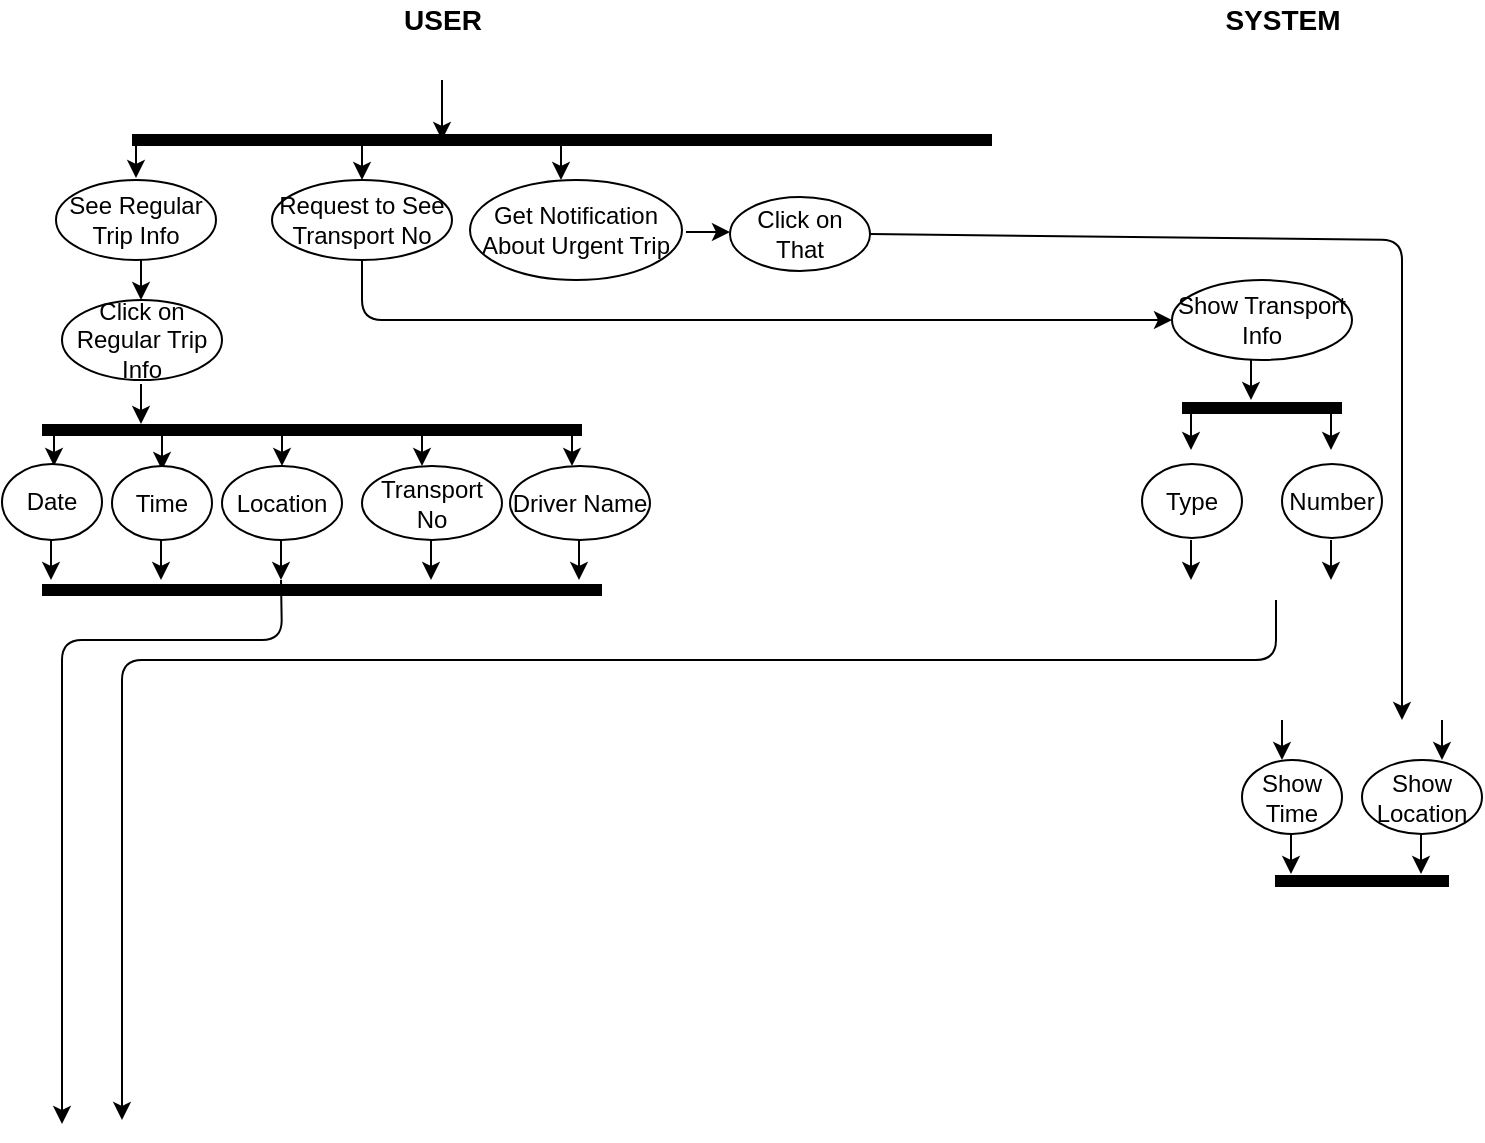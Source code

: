 <mxfile version="14.9.9" type="github">
  <diagram id="f9oqJ0iMxoFhyCL9xdmT" name="Page-1">
    <mxGraphModel dx="868" dy="450" grid="1" gridSize="10" guides="1" tooltips="1" connect="1" arrows="1" fold="1" page="1" pageScale="1" pageWidth="850" pageHeight="1100" math="0" shadow="0">
      <root>
        <mxCell id="0" />
        <mxCell id="1" parent="0" />
        <mxCell id="ZJoX1B9LX1jRKsgwEXMT-1" value="&lt;b&gt;&lt;font style=&quot;font-size: 14px&quot;&gt;USER&lt;/font&gt;&lt;/b&gt;" style="text;html=1;align=center;verticalAlign=middle;resizable=0;points=[];autosize=1;strokeColor=none;" vertex="1" parent="1">
          <mxGeometry x="215" y="40" width="50" height="20" as="geometry" />
        </mxCell>
        <mxCell id="ZJoX1B9LX1jRKsgwEXMT-2" value="&lt;b&gt;&lt;font style=&quot;font-size: 14px&quot;&gt;SYSTEM&lt;/font&gt;&lt;/b&gt;" style="text;html=1;align=center;verticalAlign=middle;resizable=0;points=[];autosize=1;strokeColor=none;" vertex="1" parent="1">
          <mxGeometry x="625" y="40" width="70" height="20" as="geometry" />
        </mxCell>
        <mxCell id="ZJoX1B9LX1jRKsgwEXMT-3" value="" style="endArrow=classic;html=1;" edge="1" parent="1">
          <mxGeometry width="50" height="50" relative="1" as="geometry">
            <mxPoint x="240" y="80" as="sourcePoint" />
            <mxPoint x="240" y="110" as="targetPoint" />
          </mxGeometry>
        </mxCell>
        <mxCell id="ZJoX1B9LX1jRKsgwEXMT-4" value="" style="shape=line;html=1;strokeWidth=6;direction=south;rotation=90;" vertex="1" parent="1">
          <mxGeometry x="295" y="-105" width="10" height="430" as="geometry" />
        </mxCell>
        <mxCell id="ZJoX1B9LX1jRKsgwEXMT-6" value="" style="endArrow=classic;html=1;exitX=1;exitY=0.5;exitDx=0;exitDy=0;exitPerimeter=0;" edge="1" parent="1">
          <mxGeometry width="50" height="50" relative="1" as="geometry">
            <mxPoint x="87" y="109" as="sourcePoint" />
            <mxPoint x="87" y="129" as="targetPoint" />
          </mxGeometry>
        </mxCell>
        <mxCell id="ZJoX1B9LX1jRKsgwEXMT-7" value="" style="endArrow=classic;html=1;exitX=1;exitY=0.5;exitDx=0;exitDy=0;exitPerimeter=0;" edge="1" parent="1">
          <mxGeometry width="50" height="50" relative="1" as="geometry">
            <mxPoint x="200" y="110" as="sourcePoint" />
            <mxPoint x="200" y="130" as="targetPoint" />
          </mxGeometry>
        </mxCell>
        <mxCell id="ZJoX1B9LX1jRKsgwEXMT-8" value="See Regular Trip Info" style="ellipse;whiteSpace=wrap;html=1;strokeColor=#000000;" vertex="1" parent="1">
          <mxGeometry x="47" y="130" width="80" height="40" as="geometry" />
        </mxCell>
        <mxCell id="ZJoX1B9LX1jRKsgwEXMT-9" value="" style="endArrow=classic;html=1;exitX=1;exitY=0.5;exitDx=0;exitDy=0;exitPerimeter=0;" edge="1" parent="1">
          <mxGeometry width="50" height="50" relative="1" as="geometry">
            <mxPoint x="89.5" y="170" as="sourcePoint" />
            <mxPoint x="89.5" y="190" as="targetPoint" />
          </mxGeometry>
        </mxCell>
        <mxCell id="ZJoX1B9LX1jRKsgwEXMT-10" value="Click on Regular Trip Info" style="ellipse;whiteSpace=wrap;html=1;strokeColor=#000000;" vertex="1" parent="1">
          <mxGeometry x="50" y="190" width="80" height="40" as="geometry" />
        </mxCell>
        <mxCell id="ZJoX1B9LX1jRKsgwEXMT-11" value="" style="shape=line;html=1;strokeWidth=6;direction=south;rotation=90;" vertex="1" parent="1">
          <mxGeometry x="170" y="120" width="10" height="270" as="geometry" />
        </mxCell>
        <mxCell id="ZJoX1B9LX1jRKsgwEXMT-12" value="" style="endArrow=classic;html=1;exitX=1;exitY=0.5;exitDx=0;exitDy=0;exitPerimeter=0;" edge="1" parent="1">
          <mxGeometry width="50" height="50" relative="1" as="geometry">
            <mxPoint x="89.5" y="232" as="sourcePoint" />
            <mxPoint x="89.5" y="252" as="targetPoint" />
          </mxGeometry>
        </mxCell>
        <mxCell id="ZJoX1B9LX1jRKsgwEXMT-13" value="" style="endArrow=classic;html=1;exitX=1;exitY=0.5;exitDx=0;exitDy=0;exitPerimeter=0;" edge="1" parent="1">
          <mxGeometry width="50" height="50" relative="1" as="geometry">
            <mxPoint x="46" y="253" as="sourcePoint" />
            <mxPoint x="46" y="273" as="targetPoint" />
          </mxGeometry>
        </mxCell>
        <mxCell id="ZJoX1B9LX1jRKsgwEXMT-14" value="Date" style="ellipse;whiteSpace=wrap;html=1;strokeColor=#000000;" vertex="1" parent="1">
          <mxGeometry x="20" y="272" width="50" height="38" as="geometry" />
        </mxCell>
        <mxCell id="ZJoX1B9LX1jRKsgwEXMT-15" value="" style="endArrow=classic;html=1;exitX=1;exitY=0.5;exitDx=0;exitDy=0;exitPerimeter=0;" edge="1" parent="1">
          <mxGeometry width="50" height="50" relative="1" as="geometry">
            <mxPoint x="100" y="255" as="sourcePoint" />
            <mxPoint x="100" y="275" as="targetPoint" />
          </mxGeometry>
        </mxCell>
        <mxCell id="ZJoX1B9LX1jRKsgwEXMT-16" value="Time" style="ellipse;whiteSpace=wrap;html=1;strokeColor=#000000;" vertex="1" parent="1">
          <mxGeometry x="75" y="273" width="50" height="37" as="geometry" />
        </mxCell>
        <mxCell id="ZJoX1B9LX1jRKsgwEXMT-17" value="" style="endArrow=classic;html=1;exitX=1;exitY=0.5;exitDx=0;exitDy=0;exitPerimeter=0;" edge="1" parent="1">
          <mxGeometry width="50" height="50" relative="1" as="geometry">
            <mxPoint x="160" y="253" as="sourcePoint" />
            <mxPoint x="160" y="273" as="targetPoint" />
          </mxGeometry>
        </mxCell>
        <mxCell id="ZJoX1B9LX1jRKsgwEXMT-18" value="Location" style="ellipse;whiteSpace=wrap;html=1;strokeColor=#000000;" vertex="1" parent="1">
          <mxGeometry x="130" y="273" width="60" height="37" as="geometry" />
        </mxCell>
        <mxCell id="ZJoX1B9LX1jRKsgwEXMT-19" value="" style="endArrow=classic;html=1;exitX=1;exitY=0.5;exitDx=0;exitDy=0;exitPerimeter=0;" edge="1" parent="1">
          <mxGeometry width="50" height="50" relative="1" as="geometry">
            <mxPoint x="230" y="253" as="sourcePoint" />
            <mxPoint x="230" y="273" as="targetPoint" />
          </mxGeometry>
        </mxCell>
        <mxCell id="ZJoX1B9LX1jRKsgwEXMT-20" value="Transport No" style="ellipse;whiteSpace=wrap;html=1;strokeColor=#000000;" vertex="1" parent="1">
          <mxGeometry x="200" y="273" width="70" height="37" as="geometry" />
        </mxCell>
        <mxCell id="ZJoX1B9LX1jRKsgwEXMT-21" value="" style="endArrow=classic;html=1;exitX=1;exitY=0.5;exitDx=0;exitDy=0;exitPerimeter=0;" edge="1" parent="1">
          <mxGeometry width="50" height="50" relative="1" as="geometry">
            <mxPoint x="305" y="253" as="sourcePoint" />
            <mxPoint x="305" y="273" as="targetPoint" />
          </mxGeometry>
        </mxCell>
        <mxCell id="ZJoX1B9LX1jRKsgwEXMT-22" value="Driver Name" style="ellipse;whiteSpace=wrap;html=1;strokeColor=#000000;" vertex="1" parent="1">
          <mxGeometry x="274" y="273" width="70" height="37" as="geometry" />
        </mxCell>
        <mxCell id="ZJoX1B9LX1jRKsgwEXMT-23" value="" style="endArrow=classic;html=1;exitX=1;exitY=0.5;exitDx=0;exitDy=0;exitPerimeter=0;" edge="1" parent="1">
          <mxGeometry width="50" height="50" relative="1" as="geometry">
            <mxPoint x="44.5" y="310" as="sourcePoint" />
            <mxPoint x="44.5" y="330" as="targetPoint" />
          </mxGeometry>
        </mxCell>
        <mxCell id="ZJoX1B9LX1jRKsgwEXMT-24" value="" style="endArrow=classic;html=1;exitX=1;exitY=0.5;exitDx=0;exitDy=0;exitPerimeter=0;" edge="1" parent="1">
          <mxGeometry width="50" height="50" relative="1" as="geometry">
            <mxPoint x="99.5" y="310" as="sourcePoint" />
            <mxPoint x="99.5" y="330" as="targetPoint" />
          </mxGeometry>
        </mxCell>
        <mxCell id="ZJoX1B9LX1jRKsgwEXMT-25" value="" style="endArrow=classic;html=1;exitX=1;exitY=0.5;exitDx=0;exitDy=0;exitPerimeter=0;" edge="1" parent="1">
          <mxGeometry width="50" height="50" relative="1" as="geometry">
            <mxPoint x="159.5" y="310" as="sourcePoint" />
            <mxPoint x="159.5" y="330" as="targetPoint" />
          </mxGeometry>
        </mxCell>
        <mxCell id="ZJoX1B9LX1jRKsgwEXMT-26" value="" style="endArrow=classic;html=1;exitX=1;exitY=0.5;exitDx=0;exitDy=0;exitPerimeter=0;" edge="1" parent="1">
          <mxGeometry width="50" height="50" relative="1" as="geometry">
            <mxPoint x="234.5" y="310" as="sourcePoint" />
            <mxPoint x="234.5" y="330" as="targetPoint" />
          </mxGeometry>
        </mxCell>
        <mxCell id="ZJoX1B9LX1jRKsgwEXMT-27" value="" style="endArrow=classic;html=1;exitX=1;exitY=0.5;exitDx=0;exitDy=0;exitPerimeter=0;" edge="1" parent="1">
          <mxGeometry width="50" height="50" relative="1" as="geometry">
            <mxPoint x="308.5" y="310" as="sourcePoint" />
            <mxPoint x="308.5" y="330" as="targetPoint" />
          </mxGeometry>
        </mxCell>
        <mxCell id="ZJoX1B9LX1jRKsgwEXMT-28" value="" style="shape=line;html=1;strokeWidth=6;direction=south;rotation=90;" vertex="1" parent="1">
          <mxGeometry x="175" y="195" width="10" height="280" as="geometry" />
        </mxCell>
        <mxCell id="ZJoX1B9LX1jRKsgwEXMT-29" value="" style="endArrow=classic;html=1;exitX=1;exitY=0.5;exitDx=0;exitDy=0;exitPerimeter=0;" edge="1" parent="1">
          <mxGeometry width="50" height="50" relative="1" as="geometry">
            <mxPoint x="159.5" y="330" as="sourcePoint" />
            <mxPoint x="50" y="602" as="targetPoint" />
            <Array as="points">
              <mxPoint x="160" y="360" />
              <mxPoint x="50" y="360" />
            </Array>
          </mxGeometry>
        </mxCell>
        <mxCell id="ZJoX1B9LX1jRKsgwEXMT-30" value="Request to See Transport No" style="ellipse;whiteSpace=wrap;html=1;strokeColor=#000000;" vertex="1" parent="1">
          <mxGeometry x="155" y="130" width="90" height="40" as="geometry" />
        </mxCell>
        <mxCell id="ZJoX1B9LX1jRKsgwEXMT-31" value="" style="endArrow=classic;html=1;exitX=0.5;exitY=1;exitDx=0;exitDy=0;entryX=0;entryY=0.5;entryDx=0;entryDy=0;" edge="1" parent="1" source="ZJoX1B9LX1jRKsgwEXMT-30" target="ZJoX1B9LX1jRKsgwEXMT-32">
          <mxGeometry width="50" height="50" relative="1" as="geometry">
            <mxPoint x="400" y="230" as="sourcePoint" />
            <mxPoint x="600" y="190" as="targetPoint" />
            <Array as="points">
              <mxPoint x="200" y="200" />
            </Array>
          </mxGeometry>
        </mxCell>
        <mxCell id="ZJoX1B9LX1jRKsgwEXMT-32" value="Show Transport Info" style="ellipse;whiteSpace=wrap;html=1;strokeColor=#000000;" vertex="1" parent="1">
          <mxGeometry x="605" y="180" width="90" height="40" as="geometry" />
        </mxCell>
        <mxCell id="ZJoX1B9LX1jRKsgwEXMT-33" value="" style="endArrow=classic;html=1;exitX=1;exitY=0.5;exitDx=0;exitDy=0;exitPerimeter=0;" edge="1" parent="1">
          <mxGeometry width="50" height="50" relative="1" as="geometry">
            <mxPoint x="644.5" y="220" as="sourcePoint" />
            <mxPoint x="644.5" y="240" as="targetPoint" />
          </mxGeometry>
        </mxCell>
        <mxCell id="ZJoX1B9LX1jRKsgwEXMT-34" value="" style="shape=line;html=1;strokeWidth=6;direction=south;rotation=90;" vertex="1" parent="1">
          <mxGeometry x="645" y="204" width="10" height="80" as="geometry" />
        </mxCell>
        <mxCell id="ZJoX1B9LX1jRKsgwEXMT-35" value="" style="endArrow=classic;html=1;exitX=1;exitY=0.5;exitDx=0;exitDy=0;exitPerimeter=0;" edge="1" parent="1">
          <mxGeometry width="50" height="50" relative="1" as="geometry">
            <mxPoint x="614.5" y="245" as="sourcePoint" />
            <mxPoint x="614.5" y="265" as="targetPoint" />
          </mxGeometry>
        </mxCell>
        <mxCell id="ZJoX1B9LX1jRKsgwEXMT-36" value="Type" style="ellipse;whiteSpace=wrap;html=1;strokeColor=#000000;" vertex="1" parent="1">
          <mxGeometry x="590" y="272" width="50" height="37" as="geometry" />
        </mxCell>
        <mxCell id="ZJoX1B9LX1jRKsgwEXMT-37" value="" style="endArrow=classic;html=1;exitX=1;exitY=0.5;exitDx=0;exitDy=0;exitPerimeter=0;" edge="1" parent="1">
          <mxGeometry width="50" height="50" relative="1" as="geometry">
            <mxPoint x="684.5" y="245" as="sourcePoint" />
            <mxPoint x="684.5" y="265" as="targetPoint" />
          </mxGeometry>
        </mxCell>
        <mxCell id="ZJoX1B9LX1jRKsgwEXMT-38" value="Number" style="ellipse;whiteSpace=wrap;html=1;strokeColor=#000000;" vertex="1" parent="1">
          <mxGeometry x="660" y="272" width="50" height="37" as="geometry" />
        </mxCell>
        <mxCell id="ZJoX1B9LX1jRKsgwEXMT-39" value="" style="endArrow=classic;html=1;exitX=1;exitY=0.5;exitDx=0;exitDy=0;exitPerimeter=0;" edge="1" parent="1">
          <mxGeometry width="50" height="50" relative="1" as="geometry">
            <mxPoint x="614.5" y="310" as="sourcePoint" />
            <mxPoint x="614.5" y="330" as="targetPoint" />
          </mxGeometry>
        </mxCell>
        <mxCell id="ZJoX1B9LX1jRKsgwEXMT-40" value="" style="endArrow=classic;html=1;exitX=1;exitY=0.5;exitDx=0;exitDy=0;exitPerimeter=0;" edge="1" parent="1">
          <mxGeometry width="50" height="50" relative="1" as="geometry">
            <mxPoint x="684.5" y="310" as="sourcePoint" />
            <mxPoint x="684.5" y="330" as="targetPoint" />
          </mxGeometry>
        </mxCell>
        <mxCell id="ZJoX1B9LX1jRKsgwEXMT-41" value="" style="shape=line;html=1;strokeWidth=6;direction=south;rotation=90;" vertex="1" parent="1">
          <mxGeometry x="695" y="437" width="10" height="87" as="geometry" />
        </mxCell>
        <mxCell id="ZJoX1B9LX1jRKsgwEXMT-42" value="" style="endArrow=classic;html=1;" edge="1" parent="1">
          <mxGeometry width="50" height="50" relative="1" as="geometry">
            <mxPoint x="657" y="340" as="sourcePoint" />
            <mxPoint x="80" y="600" as="targetPoint" />
            <Array as="points">
              <mxPoint x="657" y="370" />
              <mxPoint x="80" y="370" />
            </Array>
          </mxGeometry>
        </mxCell>
        <mxCell id="ZJoX1B9LX1jRKsgwEXMT-43" value="" style="endArrow=classic;html=1;exitX=1;exitY=0.5;exitDx=0;exitDy=0;exitPerimeter=0;" edge="1" parent="1">
          <mxGeometry width="50" height="50" relative="1" as="geometry">
            <mxPoint x="299.5" y="110" as="sourcePoint" />
            <mxPoint x="299.5" y="130" as="targetPoint" />
          </mxGeometry>
        </mxCell>
        <mxCell id="ZJoX1B9LX1jRKsgwEXMT-44" value="Get Notification About Urgent Trip" style="ellipse;whiteSpace=wrap;html=1;strokeColor=#000000;" vertex="1" parent="1">
          <mxGeometry x="254" y="130" width="106" height="50" as="geometry" />
        </mxCell>
        <mxCell id="ZJoX1B9LX1jRKsgwEXMT-45" value="" style="endArrow=classic;html=1;exitX=0.981;exitY=0.64;exitDx=0;exitDy=0;exitPerimeter=0;" edge="1" parent="1">
          <mxGeometry width="50" height="50" relative="1" as="geometry">
            <mxPoint x="361.986" y="156" as="sourcePoint" />
            <mxPoint x="384" y="156" as="targetPoint" />
          </mxGeometry>
        </mxCell>
        <mxCell id="ZJoX1B9LX1jRKsgwEXMT-46" value="Click on That" style="ellipse;whiteSpace=wrap;html=1;strokeColor=#000000;" vertex="1" parent="1">
          <mxGeometry x="384" y="138.5" width="70" height="37" as="geometry" />
        </mxCell>
        <mxCell id="ZJoX1B9LX1jRKsgwEXMT-47" value="" style="endArrow=classic;html=1;exitX=1;exitY=0.5;exitDx=0;exitDy=0;" edge="1" parent="1" source="ZJoX1B9LX1jRKsgwEXMT-46">
          <mxGeometry width="50" height="50" relative="1" as="geometry">
            <mxPoint x="400" y="330" as="sourcePoint" />
            <mxPoint x="720" y="400" as="targetPoint" />
            <Array as="points">
              <mxPoint x="720" y="160" />
            </Array>
          </mxGeometry>
        </mxCell>
        <mxCell id="ZJoX1B9LX1jRKsgwEXMT-48" value="" style="endArrow=classic;html=1;exitX=1;exitY=0.5;exitDx=0;exitDy=0;exitPerimeter=0;" edge="1" parent="1">
          <mxGeometry width="50" height="50" relative="1" as="geometry">
            <mxPoint x="660" y="400" as="sourcePoint" />
            <mxPoint x="660" y="420" as="targetPoint" />
          </mxGeometry>
        </mxCell>
        <mxCell id="ZJoX1B9LX1jRKsgwEXMT-49" value="" style="endArrow=classic;html=1;exitX=1;exitY=0.5;exitDx=0;exitDy=0;exitPerimeter=0;" edge="1" parent="1">
          <mxGeometry width="50" height="50" relative="1" as="geometry">
            <mxPoint x="740" y="400" as="sourcePoint" />
            <mxPoint x="740" y="420" as="targetPoint" />
          </mxGeometry>
        </mxCell>
        <mxCell id="ZJoX1B9LX1jRKsgwEXMT-50" value="Show Time" style="ellipse;whiteSpace=wrap;html=1;strokeColor=#000000;" vertex="1" parent="1">
          <mxGeometry x="640" y="420" width="50" height="37" as="geometry" />
        </mxCell>
        <mxCell id="ZJoX1B9LX1jRKsgwEXMT-51" value="Show Location" style="ellipse;whiteSpace=wrap;html=1;strokeColor=#000000;" vertex="1" parent="1">
          <mxGeometry x="700" y="420" width="60" height="37" as="geometry" />
        </mxCell>
        <mxCell id="ZJoX1B9LX1jRKsgwEXMT-52" value="" style="endArrow=classic;html=1;exitX=1;exitY=0.5;exitDx=0;exitDy=0;exitPerimeter=0;" edge="1" parent="1">
          <mxGeometry width="50" height="50" relative="1" as="geometry">
            <mxPoint x="664.5" y="457" as="sourcePoint" />
            <mxPoint x="664.5" y="477" as="targetPoint" />
          </mxGeometry>
        </mxCell>
        <mxCell id="ZJoX1B9LX1jRKsgwEXMT-53" value="" style="endArrow=classic;html=1;exitX=1;exitY=0.5;exitDx=0;exitDy=0;exitPerimeter=0;" edge="1" parent="1">
          <mxGeometry width="50" height="50" relative="1" as="geometry">
            <mxPoint x="729.5" y="457" as="sourcePoint" />
            <mxPoint x="729.5" y="477" as="targetPoint" />
          </mxGeometry>
        </mxCell>
      </root>
    </mxGraphModel>
  </diagram>
</mxfile>
